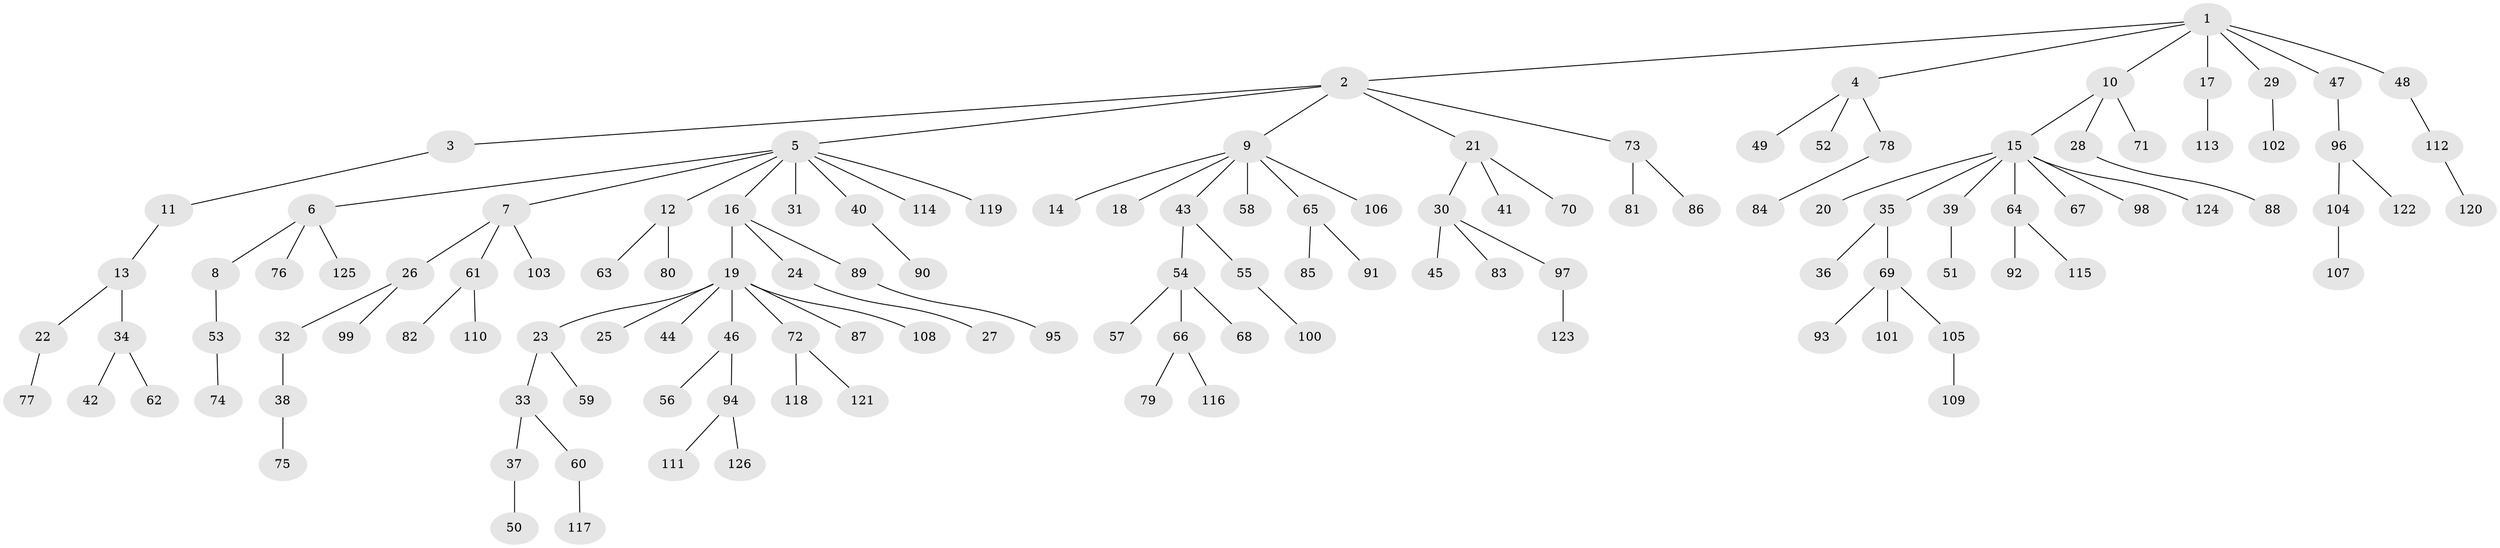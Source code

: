 // coarse degree distribution, {7: 0.02247191011235955, 6: 0.02247191011235955, 3: 0.12359550561797752, 8: 0.011235955056179775, 2: 0.21348314606741572, 1: 0.5617977528089888, 9: 0.011235955056179775, 4: 0.033707865168539325}
// Generated by graph-tools (version 1.1) at 2025/52/02/27/25 19:52:10]
// undirected, 126 vertices, 125 edges
graph export_dot {
graph [start="1"]
  node [color=gray90,style=filled];
  1;
  2;
  3;
  4;
  5;
  6;
  7;
  8;
  9;
  10;
  11;
  12;
  13;
  14;
  15;
  16;
  17;
  18;
  19;
  20;
  21;
  22;
  23;
  24;
  25;
  26;
  27;
  28;
  29;
  30;
  31;
  32;
  33;
  34;
  35;
  36;
  37;
  38;
  39;
  40;
  41;
  42;
  43;
  44;
  45;
  46;
  47;
  48;
  49;
  50;
  51;
  52;
  53;
  54;
  55;
  56;
  57;
  58;
  59;
  60;
  61;
  62;
  63;
  64;
  65;
  66;
  67;
  68;
  69;
  70;
  71;
  72;
  73;
  74;
  75;
  76;
  77;
  78;
  79;
  80;
  81;
  82;
  83;
  84;
  85;
  86;
  87;
  88;
  89;
  90;
  91;
  92;
  93;
  94;
  95;
  96;
  97;
  98;
  99;
  100;
  101;
  102;
  103;
  104;
  105;
  106;
  107;
  108;
  109;
  110;
  111;
  112;
  113;
  114;
  115;
  116;
  117;
  118;
  119;
  120;
  121;
  122;
  123;
  124;
  125;
  126;
  1 -- 2;
  1 -- 4;
  1 -- 10;
  1 -- 17;
  1 -- 29;
  1 -- 47;
  1 -- 48;
  2 -- 3;
  2 -- 5;
  2 -- 9;
  2 -- 21;
  2 -- 73;
  3 -- 11;
  4 -- 49;
  4 -- 52;
  4 -- 78;
  5 -- 6;
  5 -- 7;
  5 -- 12;
  5 -- 16;
  5 -- 31;
  5 -- 40;
  5 -- 114;
  5 -- 119;
  6 -- 8;
  6 -- 76;
  6 -- 125;
  7 -- 26;
  7 -- 61;
  7 -- 103;
  8 -- 53;
  9 -- 14;
  9 -- 18;
  9 -- 43;
  9 -- 58;
  9 -- 65;
  9 -- 106;
  10 -- 15;
  10 -- 28;
  10 -- 71;
  11 -- 13;
  12 -- 63;
  12 -- 80;
  13 -- 22;
  13 -- 34;
  15 -- 20;
  15 -- 35;
  15 -- 39;
  15 -- 64;
  15 -- 67;
  15 -- 98;
  15 -- 124;
  16 -- 19;
  16 -- 24;
  16 -- 89;
  17 -- 113;
  19 -- 23;
  19 -- 25;
  19 -- 44;
  19 -- 46;
  19 -- 72;
  19 -- 87;
  19 -- 108;
  21 -- 30;
  21 -- 41;
  21 -- 70;
  22 -- 77;
  23 -- 33;
  23 -- 59;
  24 -- 27;
  26 -- 32;
  26 -- 99;
  28 -- 88;
  29 -- 102;
  30 -- 45;
  30 -- 83;
  30 -- 97;
  32 -- 38;
  33 -- 37;
  33 -- 60;
  34 -- 42;
  34 -- 62;
  35 -- 36;
  35 -- 69;
  37 -- 50;
  38 -- 75;
  39 -- 51;
  40 -- 90;
  43 -- 54;
  43 -- 55;
  46 -- 56;
  46 -- 94;
  47 -- 96;
  48 -- 112;
  53 -- 74;
  54 -- 57;
  54 -- 66;
  54 -- 68;
  55 -- 100;
  60 -- 117;
  61 -- 82;
  61 -- 110;
  64 -- 92;
  64 -- 115;
  65 -- 85;
  65 -- 91;
  66 -- 79;
  66 -- 116;
  69 -- 93;
  69 -- 101;
  69 -- 105;
  72 -- 118;
  72 -- 121;
  73 -- 81;
  73 -- 86;
  78 -- 84;
  89 -- 95;
  94 -- 111;
  94 -- 126;
  96 -- 104;
  96 -- 122;
  97 -- 123;
  104 -- 107;
  105 -- 109;
  112 -- 120;
}
